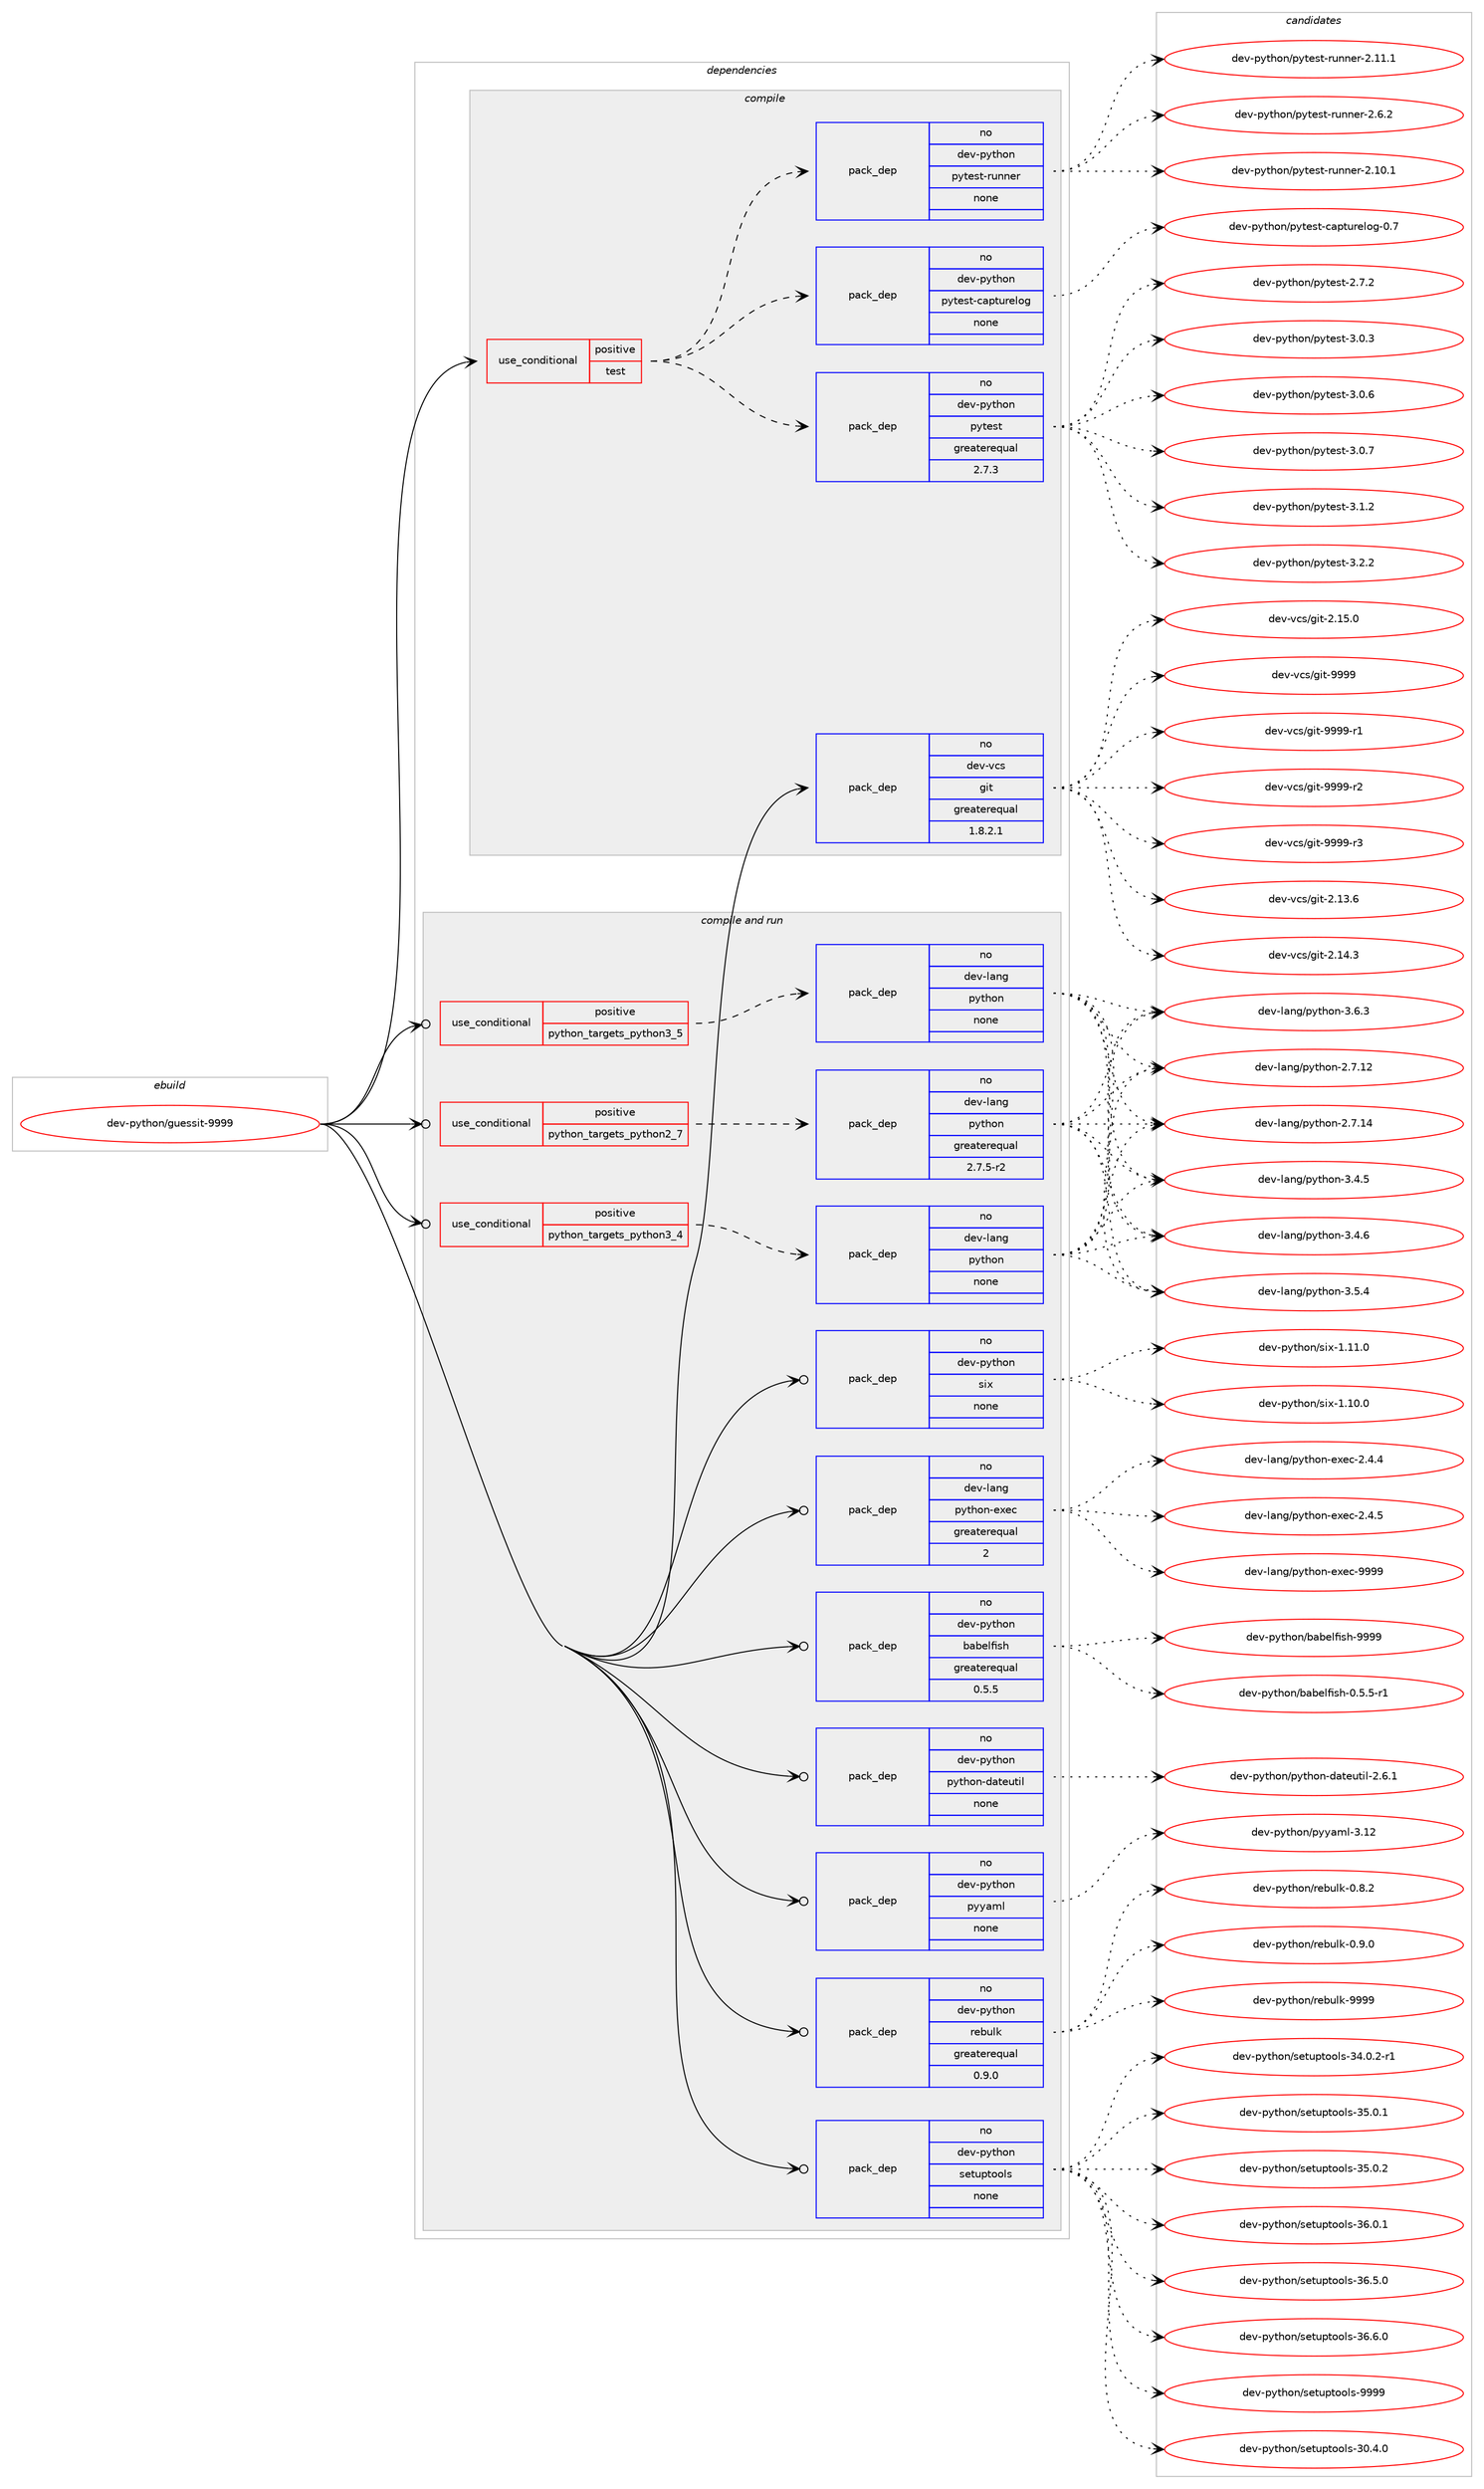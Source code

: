 digraph prolog {

# *************
# Graph options
# *************

newrank=true;
concentrate=true;
compound=true;
graph [rankdir=LR,fontname=Helvetica,fontsize=10,ranksep=1.5];#, ranksep=2.5, nodesep=0.2];
edge  [arrowhead=vee];
node  [fontname=Helvetica,fontsize=10];

# **********
# The ebuild
# **********

subgraph cluster_leftcol {
color=gray;
rank=same;
label=<<i>ebuild</i>>;
id [label="dev-python/guessit-9999", color=red, width=4, href="../dev-python/guessit-9999.svg"];
}

# ****************
# The dependencies
# ****************

subgraph cluster_midcol {
color=gray;
label=<<i>dependencies</i>>;
subgraph cluster_compile {
fillcolor="#eeeeee";
style=filled;
label=<<i>compile</i>>;
subgraph cond33489 {
dependency159851 [label=<<TABLE BORDER="0" CELLBORDER="1" CELLSPACING="0" CELLPADDING="4"><TR><TD ROWSPAN="3" CELLPADDING="10">use_conditional</TD></TR><TR><TD>positive</TD></TR><TR><TD>test</TD></TR></TABLE>>, shape=none, color=red];
subgraph pack122512 {
dependency159852 [label=<<TABLE BORDER="0" CELLBORDER="1" CELLSPACING="0" CELLPADDING="4" WIDTH="220"><TR><TD ROWSPAN="6" CELLPADDING="30">pack_dep</TD></TR><TR><TD WIDTH="110">no</TD></TR><TR><TD>dev-python</TD></TR><TR><TD>pytest</TD></TR><TR><TD>greaterequal</TD></TR><TR><TD>2.7.3</TD></TR></TABLE>>, shape=none, color=blue];
}
dependency159851:e -> dependency159852:w [weight=20,style="dashed",arrowhead="vee"];
subgraph pack122513 {
dependency159853 [label=<<TABLE BORDER="0" CELLBORDER="1" CELLSPACING="0" CELLPADDING="4" WIDTH="220"><TR><TD ROWSPAN="6" CELLPADDING="30">pack_dep</TD></TR><TR><TD WIDTH="110">no</TD></TR><TR><TD>dev-python</TD></TR><TR><TD>pytest-capturelog</TD></TR><TR><TD>none</TD></TR><TR><TD></TD></TR></TABLE>>, shape=none, color=blue];
}
dependency159851:e -> dependency159853:w [weight=20,style="dashed",arrowhead="vee"];
subgraph pack122514 {
dependency159854 [label=<<TABLE BORDER="0" CELLBORDER="1" CELLSPACING="0" CELLPADDING="4" WIDTH="220"><TR><TD ROWSPAN="6" CELLPADDING="30">pack_dep</TD></TR><TR><TD WIDTH="110">no</TD></TR><TR><TD>dev-python</TD></TR><TR><TD>pytest-runner</TD></TR><TR><TD>none</TD></TR><TR><TD></TD></TR></TABLE>>, shape=none, color=blue];
}
dependency159851:e -> dependency159854:w [weight=20,style="dashed",arrowhead="vee"];
}
id:e -> dependency159851:w [weight=20,style="solid",arrowhead="vee"];
subgraph pack122515 {
dependency159855 [label=<<TABLE BORDER="0" CELLBORDER="1" CELLSPACING="0" CELLPADDING="4" WIDTH="220"><TR><TD ROWSPAN="6" CELLPADDING="30">pack_dep</TD></TR><TR><TD WIDTH="110">no</TD></TR><TR><TD>dev-vcs</TD></TR><TR><TD>git</TD></TR><TR><TD>greaterequal</TD></TR><TR><TD>1.8.2.1</TD></TR></TABLE>>, shape=none, color=blue];
}
id:e -> dependency159855:w [weight=20,style="solid",arrowhead="vee"];
}
subgraph cluster_compileandrun {
fillcolor="#eeeeee";
style=filled;
label=<<i>compile and run</i>>;
subgraph cond33490 {
dependency159856 [label=<<TABLE BORDER="0" CELLBORDER="1" CELLSPACING="0" CELLPADDING="4"><TR><TD ROWSPAN="3" CELLPADDING="10">use_conditional</TD></TR><TR><TD>positive</TD></TR><TR><TD>python_targets_python2_7</TD></TR></TABLE>>, shape=none, color=red];
subgraph pack122516 {
dependency159857 [label=<<TABLE BORDER="0" CELLBORDER="1" CELLSPACING="0" CELLPADDING="4" WIDTH="220"><TR><TD ROWSPAN="6" CELLPADDING="30">pack_dep</TD></TR><TR><TD WIDTH="110">no</TD></TR><TR><TD>dev-lang</TD></TR><TR><TD>python</TD></TR><TR><TD>greaterequal</TD></TR><TR><TD>2.7.5-r2</TD></TR></TABLE>>, shape=none, color=blue];
}
dependency159856:e -> dependency159857:w [weight=20,style="dashed",arrowhead="vee"];
}
id:e -> dependency159856:w [weight=20,style="solid",arrowhead="odotvee"];
subgraph cond33491 {
dependency159858 [label=<<TABLE BORDER="0" CELLBORDER="1" CELLSPACING="0" CELLPADDING="4"><TR><TD ROWSPAN="3" CELLPADDING="10">use_conditional</TD></TR><TR><TD>positive</TD></TR><TR><TD>python_targets_python3_4</TD></TR></TABLE>>, shape=none, color=red];
subgraph pack122517 {
dependency159859 [label=<<TABLE BORDER="0" CELLBORDER="1" CELLSPACING="0" CELLPADDING="4" WIDTH="220"><TR><TD ROWSPAN="6" CELLPADDING="30">pack_dep</TD></TR><TR><TD WIDTH="110">no</TD></TR><TR><TD>dev-lang</TD></TR><TR><TD>python</TD></TR><TR><TD>none</TD></TR><TR><TD></TD></TR></TABLE>>, shape=none, color=blue];
}
dependency159858:e -> dependency159859:w [weight=20,style="dashed",arrowhead="vee"];
}
id:e -> dependency159858:w [weight=20,style="solid",arrowhead="odotvee"];
subgraph cond33492 {
dependency159860 [label=<<TABLE BORDER="0" CELLBORDER="1" CELLSPACING="0" CELLPADDING="4"><TR><TD ROWSPAN="3" CELLPADDING="10">use_conditional</TD></TR><TR><TD>positive</TD></TR><TR><TD>python_targets_python3_5</TD></TR></TABLE>>, shape=none, color=red];
subgraph pack122518 {
dependency159861 [label=<<TABLE BORDER="0" CELLBORDER="1" CELLSPACING="0" CELLPADDING="4" WIDTH="220"><TR><TD ROWSPAN="6" CELLPADDING="30">pack_dep</TD></TR><TR><TD WIDTH="110">no</TD></TR><TR><TD>dev-lang</TD></TR><TR><TD>python</TD></TR><TR><TD>none</TD></TR><TR><TD></TD></TR></TABLE>>, shape=none, color=blue];
}
dependency159860:e -> dependency159861:w [weight=20,style="dashed",arrowhead="vee"];
}
id:e -> dependency159860:w [weight=20,style="solid",arrowhead="odotvee"];
subgraph pack122519 {
dependency159862 [label=<<TABLE BORDER="0" CELLBORDER="1" CELLSPACING="0" CELLPADDING="4" WIDTH="220"><TR><TD ROWSPAN="6" CELLPADDING="30">pack_dep</TD></TR><TR><TD WIDTH="110">no</TD></TR><TR><TD>dev-lang</TD></TR><TR><TD>python-exec</TD></TR><TR><TD>greaterequal</TD></TR><TR><TD>2</TD></TR></TABLE>>, shape=none, color=blue];
}
id:e -> dependency159862:w [weight=20,style="solid",arrowhead="odotvee"];
subgraph pack122520 {
dependency159863 [label=<<TABLE BORDER="0" CELLBORDER="1" CELLSPACING="0" CELLPADDING="4" WIDTH="220"><TR><TD ROWSPAN="6" CELLPADDING="30">pack_dep</TD></TR><TR><TD WIDTH="110">no</TD></TR><TR><TD>dev-python</TD></TR><TR><TD>babelfish</TD></TR><TR><TD>greaterequal</TD></TR><TR><TD>0.5.5</TD></TR></TABLE>>, shape=none, color=blue];
}
id:e -> dependency159863:w [weight=20,style="solid",arrowhead="odotvee"];
subgraph pack122521 {
dependency159864 [label=<<TABLE BORDER="0" CELLBORDER="1" CELLSPACING="0" CELLPADDING="4" WIDTH="220"><TR><TD ROWSPAN="6" CELLPADDING="30">pack_dep</TD></TR><TR><TD WIDTH="110">no</TD></TR><TR><TD>dev-python</TD></TR><TR><TD>python-dateutil</TD></TR><TR><TD>none</TD></TR><TR><TD></TD></TR></TABLE>>, shape=none, color=blue];
}
id:e -> dependency159864:w [weight=20,style="solid",arrowhead="odotvee"];
subgraph pack122522 {
dependency159865 [label=<<TABLE BORDER="0" CELLBORDER="1" CELLSPACING="0" CELLPADDING="4" WIDTH="220"><TR><TD ROWSPAN="6" CELLPADDING="30">pack_dep</TD></TR><TR><TD WIDTH="110">no</TD></TR><TR><TD>dev-python</TD></TR><TR><TD>pyyaml</TD></TR><TR><TD>none</TD></TR><TR><TD></TD></TR></TABLE>>, shape=none, color=blue];
}
id:e -> dependency159865:w [weight=20,style="solid",arrowhead="odotvee"];
subgraph pack122523 {
dependency159866 [label=<<TABLE BORDER="0" CELLBORDER="1" CELLSPACING="0" CELLPADDING="4" WIDTH="220"><TR><TD ROWSPAN="6" CELLPADDING="30">pack_dep</TD></TR><TR><TD WIDTH="110">no</TD></TR><TR><TD>dev-python</TD></TR><TR><TD>rebulk</TD></TR><TR><TD>greaterequal</TD></TR><TR><TD>0.9.0</TD></TR></TABLE>>, shape=none, color=blue];
}
id:e -> dependency159866:w [weight=20,style="solid",arrowhead="odotvee"];
subgraph pack122524 {
dependency159867 [label=<<TABLE BORDER="0" CELLBORDER="1" CELLSPACING="0" CELLPADDING="4" WIDTH="220"><TR><TD ROWSPAN="6" CELLPADDING="30">pack_dep</TD></TR><TR><TD WIDTH="110">no</TD></TR><TR><TD>dev-python</TD></TR><TR><TD>setuptools</TD></TR><TR><TD>none</TD></TR><TR><TD></TD></TR></TABLE>>, shape=none, color=blue];
}
id:e -> dependency159867:w [weight=20,style="solid",arrowhead="odotvee"];
subgraph pack122525 {
dependency159868 [label=<<TABLE BORDER="0" CELLBORDER="1" CELLSPACING="0" CELLPADDING="4" WIDTH="220"><TR><TD ROWSPAN="6" CELLPADDING="30">pack_dep</TD></TR><TR><TD WIDTH="110">no</TD></TR><TR><TD>dev-python</TD></TR><TR><TD>six</TD></TR><TR><TD>none</TD></TR><TR><TD></TD></TR></TABLE>>, shape=none, color=blue];
}
id:e -> dependency159868:w [weight=20,style="solid",arrowhead="odotvee"];
}
subgraph cluster_run {
fillcolor="#eeeeee";
style=filled;
label=<<i>run</i>>;
}
}

# **************
# The candidates
# **************

subgraph cluster_choices {
rank=same;
color=gray;
label=<<i>candidates</i>>;

subgraph choice122512 {
color=black;
nodesep=1;
choice1001011184511212111610411111047112121116101115116455046554650 [label="dev-python/pytest-2.7.2", color=red, width=4,href="../dev-python/pytest-2.7.2.svg"];
choice1001011184511212111610411111047112121116101115116455146484651 [label="dev-python/pytest-3.0.3", color=red, width=4,href="../dev-python/pytest-3.0.3.svg"];
choice1001011184511212111610411111047112121116101115116455146484654 [label="dev-python/pytest-3.0.6", color=red, width=4,href="../dev-python/pytest-3.0.6.svg"];
choice1001011184511212111610411111047112121116101115116455146484655 [label="dev-python/pytest-3.0.7", color=red, width=4,href="../dev-python/pytest-3.0.7.svg"];
choice1001011184511212111610411111047112121116101115116455146494650 [label="dev-python/pytest-3.1.2", color=red, width=4,href="../dev-python/pytest-3.1.2.svg"];
choice1001011184511212111610411111047112121116101115116455146504650 [label="dev-python/pytest-3.2.2", color=red, width=4,href="../dev-python/pytest-3.2.2.svg"];
dependency159852:e -> choice1001011184511212111610411111047112121116101115116455046554650:w [style=dotted,weight="100"];
dependency159852:e -> choice1001011184511212111610411111047112121116101115116455146484651:w [style=dotted,weight="100"];
dependency159852:e -> choice1001011184511212111610411111047112121116101115116455146484654:w [style=dotted,weight="100"];
dependency159852:e -> choice1001011184511212111610411111047112121116101115116455146484655:w [style=dotted,weight="100"];
dependency159852:e -> choice1001011184511212111610411111047112121116101115116455146494650:w [style=dotted,weight="100"];
dependency159852:e -> choice1001011184511212111610411111047112121116101115116455146504650:w [style=dotted,weight="100"];
}
subgraph choice122513 {
color=black;
nodesep=1;
choice100101118451121211161041111104711212111610111511645999711211611711410110811110345484655 [label="dev-python/pytest-capturelog-0.7", color=red, width=4,href="../dev-python/pytest-capturelog-0.7.svg"];
dependency159853:e -> choice100101118451121211161041111104711212111610111511645999711211611711410110811110345484655:w [style=dotted,weight="100"];
}
subgraph choice122514 {
color=black;
nodesep=1;
choice10010111845112121116104111110471121211161011151164511411711011010111445504649484649 [label="dev-python/pytest-runner-2.10.1", color=red, width=4,href="../dev-python/pytest-runner-2.10.1.svg"];
choice10010111845112121116104111110471121211161011151164511411711011010111445504649494649 [label="dev-python/pytest-runner-2.11.1", color=red, width=4,href="../dev-python/pytest-runner-2.11.1.svg"];
choice100101118451121211161041111104711212111610111511645114117110110101114455046544650 [label="dev-python/pytest-runner-2.6.2", color=red, width=4,href="../dev-python/pytest-runner-2.6.2.svg"];
dependency159854:e -> choice10010111845112121116104111110471121211161011151164511411711011010111445504649484649:w [style=dotted,weight="100"];
dependency159854:e -> choice10010111845112121116104111110471121211161011151164511411711011010111445504649494649:w [style=dotted,weight="100"];
dependency159854:e -> choice100101118451121211161041111104711212111610111511645114117110110101114455046544650:w [style=dotted,weight="100"];
}
subgraph choice122515 {
color=black;
nodesep=1;
choice10010111845118991154710310511645504649514654 [label="dev-vcs/git-2.13.6", color=red, width=4,href="../dev-vcs/git-2.13.6.svg"];
choice10010111845118991154710310511645504649524651 [label="dev-vcs/git-2.14.3", color=red, width=4,href="../dev-vcs/git-2.14.3.svg"];
choice10010111845118991154710310511645504649534648 [label="dev-vcs/git-2.15.0", color=red, width=4,href="../dev-vcs/git-2.15.0.svg"];
choice1001011184511899115471031051164557575757 [label="dev-vcs/git-9999", color=red, width=4,href="../dev-vcs/git-9999.svg"];
choice10010111845118991154710310511645575757574511449 [label="dev-vcs/git-9999-r1", color=red, width=4,href="../dev-vcs/git-9999-r1.svg"];
choice10010111845118991154710310511645575757574511450 [label="dev-vcs/git-9999-r2", color=red, width=4,href="../dev-vcs/git-9999-r2.svg"];
choice10010111845118991154710310511645575757574511451 [label="dev-vcs/git-9999-r3", color=red, width=4,href="../dev-vcs/git-9999-r3.svg"];
dependency159855:e -> choice10010111845118991154710310511645504649514654:w [style=dotted,weight="100"];
dependency159855:e -> choice10010111845118991154710310511645504649524651:w [style=dotted,weight="100"];
dependency159855:e -> choice10010111845118991154710310511645504649534648:w [style=dotted,weight="100"];
dependency159855:e -> choice1001011184511899115471031051164557575757:w [style=dotted,weight="100"];
dependency159855:e -> choice10010111845118991154710310511645575757574511449:w [style=dotted,weight="100"];
dependency159855:e -> choice10010111845118991154710310511645575757574511450:w [style=dotted,weight="100"];
dependency159855:e -> choice10010111845118991154710310511645575757574511451:w [style=dotted,weight="100"];
}
subgraph choice122516 {
color=black;
nodesep=1;
choice10010111845108971101034711212111610411111045504655464950 [label="dev-lang/python-2.7.12", color=red, width=4,href="../dev-lang/python-2.7.12.svg"];
choice10010111845108971101034711212111610411111045504655464952 [label="dev-lang/python-2.7.14", color=red, width=4,href="../dev-lang/python-2.7.14.svg"];
choice100101118451089711010347112121116104111110455146524653 [label="dev-lang/python-3.4.5", color=red, width=4,href="../dev-lang/python-3.4.5.svg"];
choice100101118451089711010347112121116104111110455146524654 [label="dev-lang/python-3.4.6", color=red, width=4,href="../dev-lang/python-3.4.6.svg"];
choice100101118451089711010347112121116104111110455146534652 [label="dev-lang/python-3.5.4", color=red, width=4,href="../dev-lang/python-3.5.4.svg"];
choice100101118451089711010347112121116104111110455146544651 [label="dev-lang/python-3.6.3", color=red, width=4,href="../dev-lang/python-3.6.3.svg"];
dependency159857:e -> choice10010111845108971101034711212111610411111045504655464950:w [style=dotted,weight="100"];
dependency159857:e -> choice10010111845108971101034711212111610411111045504655464952:w [style=dotted,weight="100"];
dependency159857:e -> choice100101118451089711010347112121116104111110455146524653:w [style=dotted,weight="100"];
dependency159857:e -> choice100101118451089711010347112121116104111110455146524654:w [style=dotted,weight="100"];
dependency159857:e -> choice100101118451089711010347112121116104111110455146534652:w [style=dotted,weight="100"];
dependency159857:e -> choice100101118451089711010347112121116104111110455146544651:w [style=dotted,weight="100"];
}
subgraph choice122517 {
color=black;
nodesep=1;
choice10010111845108971101034711212111610411111045504655464950 [label="dev-lang/python-2.7.12", color=red, width=4,href="../dev-lang/python-2.7.12.svg"];
choice10010111845108971101034711212111610411111045504655464952 [label="dev-lang/python-2.7.14", color=red, width=4,href="../dev-lang/python-2.7.14.svg"];
choice100101118451089711010347112121116104111110455146524653 [label="dev-lang/python-3.4.5", color=red, width=4,href="../dev-lang/python-3.4.5.svg"];
choice100101118451089711010347112121116104111110455146524654 [label="dev-lang/python-3.4.6", color=red, width=4,href="../dev-lang/python-3.4.6.svg"];
choice100101118451089711010347112121116104111110455146534652 [label="dev-lang/python-3.5.4", color=red, width=4,href="../dev-lang/python-3.5.4.svg"];
choice100101118451089711010347112121116104111110455146544651 [label="dev-lang/python-3.6.3", color=red, width=4,href="../dev-lang/python-3.6.3.svg"];
dependency159859:e -> choice10010111845108971101034711212111610411111045504655464950:w [style=dotted,weight="100"];
dependency159859:e -> choice10010111845108971101034711212111610411111045504655464952:w [style=dotted,weight="100"];
dependency159859:e -> choice100101118451089711010347112121116104111110455146524653:w [style=dotted,weight="100"];
dependency159859:e -> choice100101118451089711010347112121116104111110455146524654:w [style=dotted,weight="100"];
dependency159859:e -> choice100101118451089711010347112121116104111110455146534652:w [style=dotted,weight="100"];
dependency159859:e -> choice100101118451089711010347112121116104111110455146544651:w [style=dotted,weight="100"];
}
subgraph choice122518 {
color=black;
nodesep=1;
choice10010111845108971101034711212111610411111045504655464950 [label="dev-lang/python-2.7.12", color=red, width=4,href="../dev-lang/python-2.7.12.svg"];
choice10010111845108971101034711212111610411111045504655464952 [label="dev-lang/python-2.7.14", color=red, width=4,href="../dev-lang/python-2.7.14.svg"];
choice100101118451089711010347112121116104111110455146524653 [label="dev-lang/python-3.4.5", color=red, width=4,href="../dev-lang/python-3.4.5.svg"];
choice100101118451089711010347112121116104111110455146524654 [label="dev-lang/python-3.4.6", color=red, width=4,href="../dev-lang/python-3.4.6.svg"];
choice100101118451089711010347112121116104111110455146534652 [label="dev-lang/python-3.5.4", color=red, width=4,href="../dev-lang/python-3.5.4.svg"];
choice100101118451089711010347112121116104111110455146544651 [label="dev-lang/python-3.6.3", color=red, width=4,href="../dev-lang/python-3.6.3.svg"];
dependency159861:e -> choice10010111845108971101034711212111610411111045504655464950:w [style=dotted,weight="100"];
dependency159861:e -> choice10010111845108971101034711212111610411111045504655464952:w [style=dotted,weight="100"];
dependency159861:e -> choice100101118451089711010347112121116104111110455146524653:w [style=dotted,weight="100"];
dependency159861:e -> choice100101118451089711010347112121116104111110455146524654:w [style=dotted,weight="100"];
dependency159861:e -> choice100101118451089711010347112121116104111110455146534652:w [style=dotted,weight="100"];
dependency159861:e -> choice100101118451089711010347112121116104111110455146544651:w [style=dotted,weight="100"];
}
subgraph choice122519 {
color=black;
nodesep=1;
choice1001011184510897110103471121211161041111104510112010199455046524652 [label="dev-lang/python-exec-2.4.4", color=red, width=4,href="../dev-lang/python-exec-2.4.4.svg"];
choice1001011184510897110103471121211161041111104510112010199455046524653 [label="dev-lang/python-exec-2.4.5", color=red, width=4,href="../dev-lang/python-exec-2.4.5.svg"];
choice10010111845108971101034711212111610411111045101120101994557575757 [label="dev-lang/python-exec-9999", color=red, width=4,href="../dev-lang/python-exec-9999.svg"];
dependency159862:e -> choice1001011184510897110103471121211161041111104510112010199455046524652:w [style=dotted,weight="100"];
dependency159862:e -> choice1001011184510897110103471121211161041111104510112010199455046524653:w [style=dotted,weight="100"];
dependency159862:e -> choice10010111845108971101034711212111610411111045101120101994557575757:w [style=dotted,weight="100"];
}
subgraph choice122520 {
color=black;
nodesep=1;
choice10010111845112121116104111110479897981011081021051151044548465346534511449 [label="dev-python/babelfish-0.5.5-r1", color=red, width=4,href="../dev-python/babelfish-0.5.5-r1.svg"];
choice10010111845112121116104111110479897981011081021051151044557575757 [label="dev-python/babelfish-9999", color=red, width=4,href="../dev-python/babelfish-9999.svg"];
dependency159863:e -> choice10010111845112121116104111110479897981011081021051151044548465346534511449:w [style=dotted,weight="100"];
dependency159863:e -> choice10010111845112121116104111110479897981011081021051151044557575757:w [style=dotted,weight="100"];
}
subgraph choice122521 {
color=black;
nodesep=1;
choice10010111845112121116104111110471121211161041111104510097116101117116105108455046544649 [label="dev-python/python-dateutil-2.6.1", color=red, width=4,href="../dev-python/python-dateutil-2.6.1.svg"];
dependency159864:e -> choice10010111845112121116104111110471121211161041111104510097116101117116105108455046544649:w [style=dotted,weight="100"];
}
subgraph choice122522 {
color=black;
nodesep=1;
choice1001011184511212111610411111047112121121971091084551464950 [label="dev-python/pyyaml-3.12", color=red, width=4,href="../dev-python/pyyaml-3.12.svg"];
dependency159865:e -> choice1001011184511212111610411111047112121121971091084551464950:w [style=dotted,weight="100"];
}
subgraph choice122523 {
color=black;
nodesep=1;
choice100101118451121211161041111104711410198117108107454846564650 [label="dev-python/rebulk-0.8.2", color=red, width=4,href="../dev-python/rebulk-0.8.2.svg"];
choice100101118451121211161041111104711410198117108107454846574648 [label="dev-python/rebulk-0.9.0", color=red, width=4,href="../dev-python/rebulk-0.9.0.svg"];
choice1001011184511212111610411111047114101981171081074557575757 [label="dev-python/rebulk-9999", color=red, width=4,href="../dev-python/rebulk-9999.svg"];
dependency159866:e -> choice100101118451121211161041111104711410198117108107454846564650:w [style=dotted,weight="100"];
dependency159866:e -> choice100101118451121211161041111104711410198117108107454846574648:w [style=dotted,weight="100"];
dependency159866:e -> choice1001011184511212111610411111047114101981171081074557575757:w [style=dotted,weight="100"];
}
subgraph choice122524 {
color=black;
nodesep=1;
choice100101118451121211161041111104711510111611711211611111110811545514846524648 [label="dev-python/setuptools-30.4.0", color=red, width=4,href="../dev-python/setuptools-30.4.0.svg"];
choice1001011184511212111610411111047115101116117112116111111108115455152464846504511449 [label="dev-python/setuptools-34.0.2-r1", color=red, width=4,href="../dev-python/setuptools-34.0.2-r1.svg"];
choice100101118451121211161041111104711510111611711211611111110811545515346484649 [label="dev-python/setuptools-35.0.1", color=red, width=4,href="../dev-python/setuptools-35.0.1.svg"];
choice100101118451121211161041111104711510111611711211611111110811545515346484650 [label="dev-python/setuptools-35.0.2", color=red, width=4,href="../dev-python/setuptools-35.0.2.svg"];
choice100101118451121211161041111104711510111611711211611111110811545515446484649 [label="dev-python/setuptools-36.0.1", color=red, width=4,href="../dev-python/setuptools-36.0.1.svg"];
choice100101118451121211161041111104711510111611711211611111110811545515446534648 [label="dev-python/setuptools-36.5.0", color=red, width=4,href="../dev-python/setuptools-36.5.0.svg"];
choice100101118451121211161041111104711510111611711211611111110811545515446544648 [label="dev-python/setuptools-36.6.0", color=red, width=4,href="../dev-python/setuptools-36.6.0.svg"];
choice10010111845112121116104111110471151011161171121161111111081154557575757 [label="dev-python/setuptools-9999", color=red, width=4,href="../dev-python/setuptools-9999.svg"];
dependency159867:e -> choice100101118451121211161041111104711510111611711211611111110811545514846524648:w [style=dotted,weight="100"];
dependency159867:e -> choice1001011184511212111610411111047115101116117112116111111108115455152464846504511449:w [style=dotted,weight="100"];
dependency159867:e -> choice100101118451121211161041111104711510111611711211611111110811545515346484649:w [style=dotted,weight="100"];
dependency159867:e -> choice100101118451121211161041111104711510111611711211611111110811545515346484650:w [style=dotted,weight="100"];
dependency159867:e -> choice100101118451121211161041111104711510111611711211611111110811545515446484649:w [style=dotted,weight="100"];
dependency159867:e -> choice100101118451121211161041111104711510111611711211611111110811545515446534648:w [style=dotted,weight="100"];
dependency159867:e -> choice100101118451121211161041111104711510111611711211611111110811545515446544648:w [style=dotted,weight="100"];
dependency159867:e -> choice10010111845112121116104111110471151011161171121161111111081154557575757:w [style=dotted,weight="100"];
}
subgraph choice122525 {
color=black;
nodesep=1;
choice100101118451121211161041111104711510512045494649484648 [label="dev-python/six-1.10.0", color=red, width=4,href="../dev-python/six-1.10.0.svg"];
choice100101118451121211161041111104711510512045494649494648 [label="dev-python/six-1.11.0", color=red, width=4,href="../dev-python/six-1.11.0.svg"];
dependency159868:e -> choice100101118451121211161041111104711510512045494649484648:w [style=dotted,weight="100"];
dependency159868:e -> choice100101118451121211161041111104711510512045494649494648:w [style=dotted,weight="100"];
}
}

}
